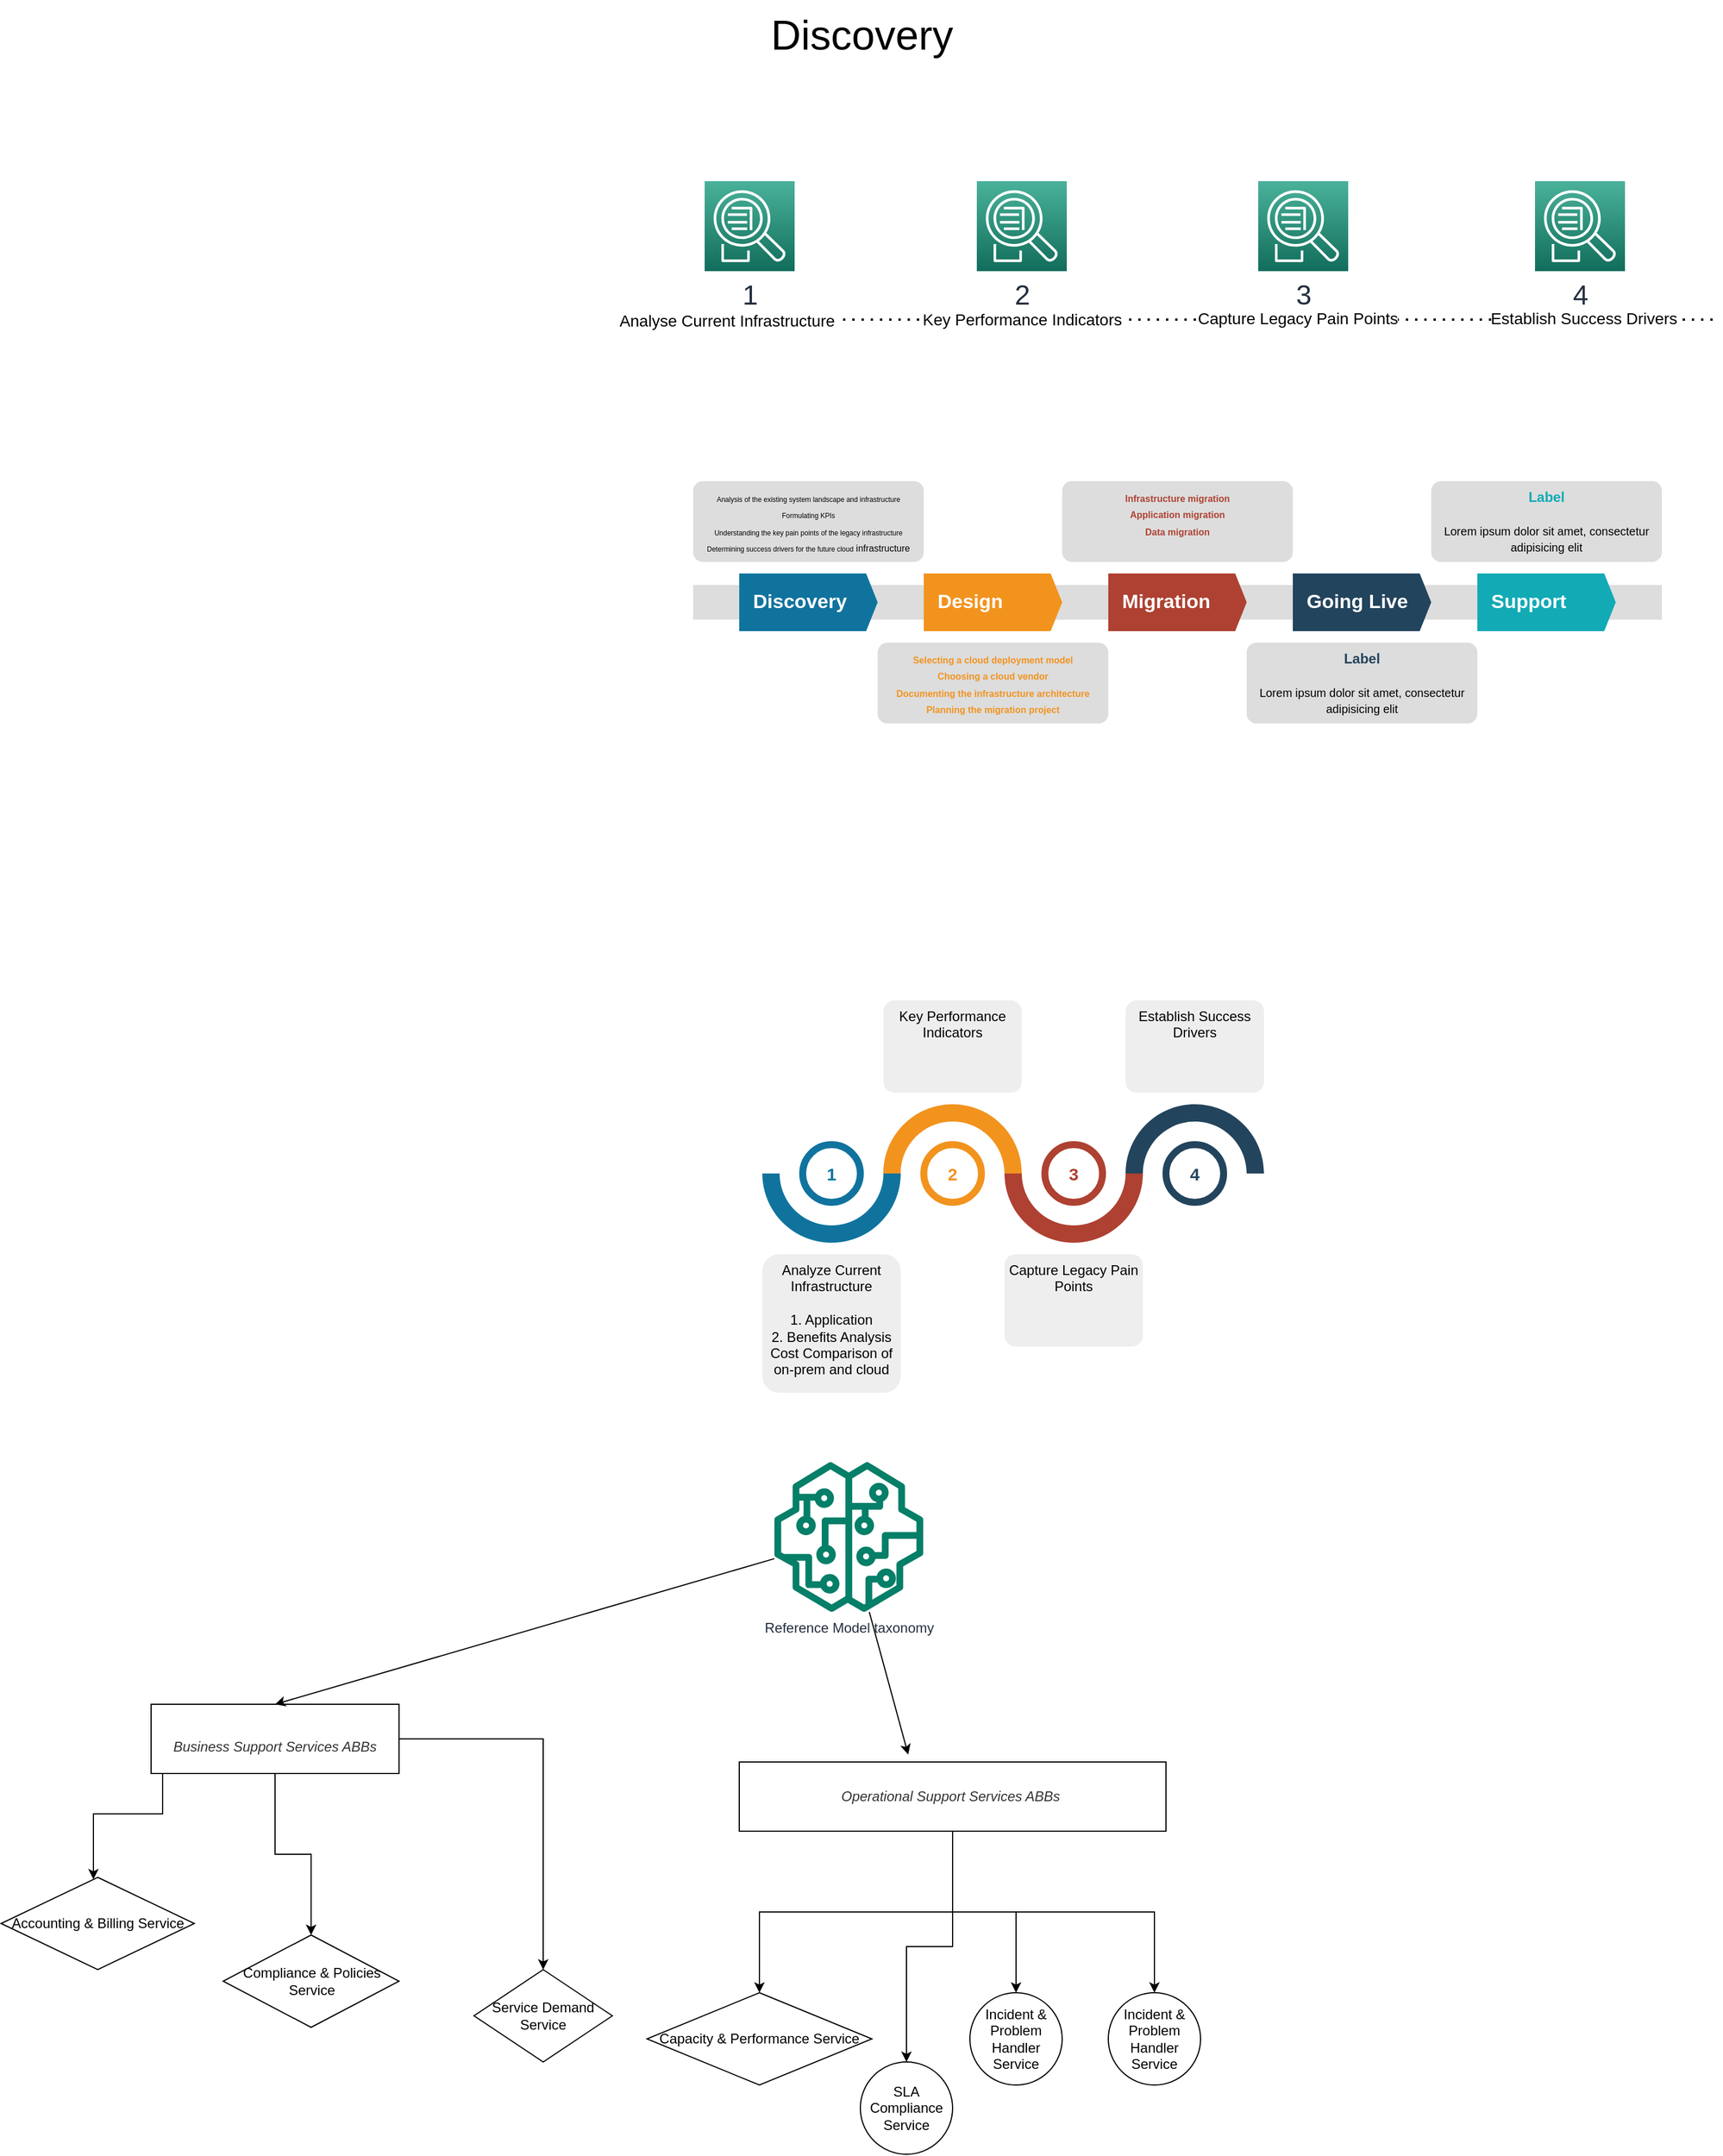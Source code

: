 <mxfile version="21.4.0" type="github">
  <diagram name="Page-1" id="08llDU7-NNFUK5n5-dFt">
    <mxGraphModel dx="2143" dy="548" grid="1" gridSize="10" guides="1" tooltips="1" connect="1" arrows="1" fold="1" page="1" pageScale="1" pageWidth="850" pageHeight="1100" math="0" shadow="0">
      <root>
        <mxCell id="0" />
        <mxCell id="1" parent="0" />
        <mxCell id="CVsHEPzQVZDRSIb1Mj-s-2" value="&lt;font style=&quot;font-size: 24px;&quot;&gt;1&lt;/font&gt;" style="sketch=0;points=[[0,0,0],[0.25,0,0],[0.5,0,0],[0.75,0,0],[1,0,0],[0,1,0],[0.25,1,0],[0.5,1,0],[0.75,1,0],[1,1,0],[0,0.25,0],[0,0.5,0],[0,0.75,0],[1,0.25,0],[1,0.5,0],[1,0.75,0]];outlineConnect=0;fontColor=#232F3E;gradientColor=#4AB29A;gradientDirection=north;fillColor=#116D5B;strokeColor=#ffffff;dashed=0;verticalLabelPosition=bottom;verticalAlign=top;align=center;html=1;fontSize=12;fontStyle=0;aspect=fixed;shape=mxgraph.aws4.resourceIcon;resIcon=mxgraph.aws4.application_discovery_service;" parent="1" vertex="1">
          <mxGeometry x="-40" y="160" width="78" height="78" as="geometry" />
        </mxCell>
        <mxCell id="CVsHEPzQVZDRSIb1Mj-s-3" value="&lt;font style=&quot;font-size: 24px;&quot;&gt;2&lt;/font&gt;" style="sketch=0;points=[[0,0,0],[0.25,0,0],[0.5,0,0],[0.75,0,0],[1,0,0],[0,1,0],[0.25,1,0],[0.5,1,0],[0.75,1,0],[1,1,0],[0,0.25,0],[0,0.5,0],[0,0.75,0],[1,0.25,0],[1,0.5,0],[1,0.75,0]];outlineConnect=0;fontColor=#232F3E;gradientColor=#4AB29A;gradientDirection=north;fillColor=#116D5B;strokeColor=#ffffff;dashed=0;verticalLabelPosition=bottom;verticalAlign=top;align=center;html=1;fontSize=12;fontStyle=0;aspect=fixed;shape=mxgraph.aws4.resourceIcon;resIcon=mxgraph.aws4.application_discovery_service;" parent="1" vertex="1">
          <mxGeometry x="196" y="160" width="78" height="78" as="geometry" />
        </mxCell>
        <mxCell id="CVsHEPzQVZDRSIb1Mj-s-4" value="&lt;font style=&quot;font-size: 24px;&quot;&gt;3&lt;/font&gt;" style="sketch=0;points=[[0,0,0],[0.25,0,0],[0.5,0,0],[0.75,0,0],[1,0,0],[0,1,0],[0.25,1,0],[0.5,1,0],[0.75,1,0],[1,1,0],[0,0.25,0],[0,0.5,0],[0,0.75,0],[1,0.25,0],[1,0.5,0],[1,0.75,0]];outlineConnect=0;fontColor=#232F3E;gradientColor=#4AB29A;gradientDirection=north;fillColor=#116D5B;strokeColor=#ffffff;dashed=0;verticalLabelPosition=bottom;verticalAlign=top;align=center;html=1;fontSize=12;fontStyle=0;aspect=fixed;shape=mxgraph.aws4.resourceIcon;resIcon=mxgraph.aws4.application_discovery_service;" parent="1" vertex="1">
          <mxGeometry x="440" y="160" width="78" height="78" as="geometry" />
        </mxCell>
        <mxCell id="CVsHEPzQVZDRSIb1Mj-s-5" value="&lt;font style=&quot;font-size: 24px;&quot;&gt;4&lt;/font&gt;" style="sketch=0;points=[[0,0,0],[0.25,0,0],[0.5,0,0],[0.75,0,0],[1,0,0],[0,1,0],[0.25,1,0],[0.5,1,0],[0.75,1,0],[1,1,0],[0,0.25,0],[0,0.5,0],[0,0.75,0],[1,0.25,0],[1,0.5,0],[1,0.75,0]];outlineConnect=0;fontColor=#232F3E;gradientColor=#4AB29A;gradientDirection=north;fillColor=#116D5B;strokeColor=#ffffff;dashed=0;verticalLabelPosition=bottom;verticalAlign=top;align=center;html=1;fontSize=12;fontStyle=0;aspect=fixed;shape=mxgraph.aws4.resourceIcon;resIcon=mxgraph.aws4.application_discovery_service;" parent="1" vertex="1">
          <mxGeometry x="680" y="160" width="78" height="78" as="geometry" />
        </mxCell>
        <mxCell id="CVsHEPzQVZDRSIb1Mj-s-17" value="&lt;font style=&quot;font-size: 36px;&quot;&gt;Discovery&amp;nbsp;&lt;/font&gt;" style="text;html=1;align=center;verticalAlign=middle;resizable=0;points=[];autosize=1;strokeColor=none;fillColor=none;" parent="1" vertex="1">
          <mxGeometry x="6" y="3" width="190" height="60" as="geometry" />
        </mxCell>
        <mxCell id="CVsHEPzQVZDRSIb1Mj-s-18" value="" style="endArrow=none;dashed=1;html=1;dashPattern=1 3;strokeWidth=2;rounded=0;" parent="1" edge="1">
          <mxGeometry width="50" height="50" relative="1" as="geometry">
            <mxPoint x="-80" y="280" as="sourcePoint" />
            <mxPoint x="840" y="280" as="targetPoint" />
          </mxGeometry>
        </mxCell>
        <mxCell id="CVsHEPzQVZDRSIb1Mj-s-19" value="&lt;font style=&quot;font-size: 14px;&quot;&gt;Analyse Current Infrastructure&amp;nbsp;&lt;/font&gt;" style="edgeLabel;html=1;align=center;verticalAlign=middle;resizable=0;points=[];" parent="CVsHEPzQVZDRSIb1Mj-s-18" vertex="1" connectable="0">
          <mxGeometry x="-0.869" y="-1" relative="1" as="geometry">
            <mxPoint as="offset" />
          </mxGeometry>
        </mxCell>
        <mxCell id="CVsHEPzQVZDRSIb1Mj-s-20" value="&lt;font style=&quot;font-size: 14px;&quot;&gt;Key Performance Indicators&lt;/font&gt;" style="edgeLabel;html=1;align=center;verticalAlign=middle;resizable=0;points=[];" parent="CVsHEPzQVZDRSIb1Mj-s-18" vertex="1" connectable="0">
          <mxGeometry x="-0.35" y="3" relative="1" as="geometry">
            <mxPoint x="16" y="3" as="offset" />
          </mxGeometry>
        </mxCell>
        <mxCell id="CVsHEPzQVZDRSIb1Mj-s-22" value="&lt;font style=&quot;font-size: 14px;&quot;&gt;Capture Legacy Pain Points&lt;/font&gt;" style="edgeLabel;html=1;align=center;verticalAlign=middle;resizable=0;points=[];" parent="CVsHEPzQVZDRSIb1Mj-s-18" vertex="1" connectable="0">
          <mxGeometry x="0.204" y="1" relative="1" as="geometry">
            <mxPoint as="offset" />
          </mxGeometry>
        </mxCell>
        <mxCell id="CVsHEPzQVZDRSIb1Mj-s-23" value="&lt;font style=&quot;font-size: 14px;&quot;&gt;Establish Success Drivers&lt;/font&gt;" style="edgeLabel;html=1;align=center;verticalAlign=middle;resizable=0;points=[];" parent="CVsHEPzQVZDRSIb1Mj-s-18" vertex="1" connectable="0">
          <mxGeometry x="0.743" y="1" relative="1" as="geometry">
            <mxPoint as="offset" />
          </mxGeometry>
        </mxCell>
        <mxCell id="CVsHEPzQVZDRSIb1Mj-s-41" value="" style="verticalLabelPosition=bottom;verticalAlign=top;html=1;shape=mxgraph.basic.partConcEllipse;startAngle=0.25;endAngle=0.75;arcWidth=0.25;fillColor=#10739E;strokeColor=none;" parent="1" vertex="1">
          <mxGeometry x="10" y="960" width="120" height="120" as="geometry" />
        </mxCell>
        <mxCell id="CVsHEPzQVZDRSIb1Mj-s-42" value="" style="verticalLabelPosition=bottom;verticalAlign=top;html=1;shape=mxgraph.basic.partConcEllipse;startAngle=0.75;endAngle=0.25;arcWidth=0.25;fillColor=#F2931E;strokeColor=none;" parent="1" vertex="1">
          <mxGeometry x="115" y="960" width="120" height="120" as="geometry" />
        </mxCell>
        <mxCell id="CVsHEPzQVZDRSIb1Mj-s-43" value="" style="verticalLabelPosition=bottom;verticalAlign=top;html=1;shape=mxgraph.basic.partConcEllipse;startAngle=0.25;endAngle=0.75;arcWidth=0.25;fillColor=#AE4132;strokeColor=none;" parent="1" vertex="1">
          <mxGeometry x="220" y="960" width="120" height="120" as="geometry" />
        </mxCell>
        <mxCell id="CVsHEPzQVZDRSIb1Mj-s-44" value="" style="verticalLabelPosition=bottom;verticalAlign=top;html=1;shape=mxgraph.basic.partConcEllipse;startAngle=0.75;endAngle=0.25;arcWidth=0.25;fillColor=#23445D;strokeColor=none;" parent="1" vertex="1">
          <mxGeometry x="325" y="960" width="120" height="120" as="geometry" />
        </mxCell>
        <mxCell id="CVsHEPzQVZDRSIb1Mj-s-46" value="1" style="shape=ellipse;strokeWidth=6;strokeColor=#10739E;fontSize=15;html=1;whiteSpace=wrap;fontStyle=1;fontColor=#10739E;" parent="1" vertex="1">
          <mxGeometry x="45" y="995" width="50" height="50" as="geometry" />
        </mxCell>
        <mxCell id="CVsHEPzQVZDRSIb1Mj-s-47" value="2" style="shape=ellipse;strokeWidth=6;strokeColor=#F2931E;fontSize=15;html=1;whiteSpace=wrap;fontStyle=1;fontColor=#F2931E;" parent="1" vertex="1">
          <mxGeometry x="150" y="995" width="50" height="50" as="geometry" />
        </mxCell>
        <mxCell id="CVsHEPzQVZDRSIb1Mj-s-48" value="3" style="shape=ellipse;strokeWidth=6;strokeColor=#AE4132;fontSize=15;html=1;whiteSpace=wrap;fontStyle=1;fontColor=#AE4132;" parent="1" vertex="1">
          <mxGeometry x="255" y="995" width="50" height="50" as="geometry" />
        </mxCell>
        <mxCell id="CVsHEPzQVZDRSIb1Mj-s-49" value="4" style="shape=ellipse;strokeWidth=6;strokeColor=#23445D;fontSize=15;html=1;whiteSpace=wrap;fontStyle=1;fontColor=#23445D;" parent="1" vertex="1">
          <mxGeometry x="360" y="995" width="50" height="50" as="geometry" />
        </mxCell>
        <mxCell id="CVsHEPzQVZDRSIb1Mj-s-51" value="Analyze Current Infrastructure&lt;br&gt;&lt;br&gt;1. Application&lt;br&gt;2. Benefits Analysis&lt;br&gt;Cost Comparison of on-prem and cloud&lt;br&gt;" style="rounded=1;strokeColor=none;fillColor=#EEEEEE;align=center;arcSize=12;verticalAlign=top;whiteSpace=wrap;html=1;fontSize=12;" parent="1" vertex="1">
          <mxGeometry x="10" y="1090" width="120" height="120" as="geometry" />
        </mxCell>
        <mxCell id="CVsHEPzQVZDRSIb1Mj-s-52" value="Key Performance Indicators" style="rounded=1;strokeColor=none;fillColor=#EEEEEE;align=center;arcSize=12;verticalAlign=top;whiteSpace=wrap;html=1;fontSize=12;" parent="1" vertex="1">
          <mxGeometry x="115" y="870" width="120" height="80" as="geometry" />
        </mxCell>
        <mxCell id="CVsHEPzQVZDRSIb1Mj-s-53" value="Capture Legacy Pain Points" style="rounded=1;strokeColor=none;fillColor=#EEEEEE;align=center;arcSize=12;verticalAlign=top;whiteSpace=wrap;html=1;fontSize=12;" parent="1" vertex="1">
          <mxGeometry x="220" y="1090" width="120" height="80" as="geometry" />
        </mxCell>
        <mxCell id="CVsHEPzQVZDRSIb1Mj-s-54" value="Establish Success Drivers" style="rounded=1;strokeColor=none;fillColor=#EEEEEE;align=center;arcSize=12;verticalAlign=top;whiteSpace=wrap;html=1;fontSize=12;" parent="1" vertex="1">
          <mxGeometry x="325" y="870" width="120" height="80" as="geometry" />
        </mxCell>
        <mxCell id="CVsHEPzQVZDRSIb1Mj-s-70" value="" style="fillColor=#dddddd;rounded=0;strokeColor=none;" parent="1" vertex="1">
          <mxGeometry x="-50" y="510" width="840" height="30" as="geometry" />
        </mxCell>
        <mxCell id="CVsHEPzQVZDRSIb1Mj-s-71" value="Discovery" style="shape=mxgraph.infographic.ribbonSimple;notch1=0;notch2=10;notch=0;html=1;fillColor=#10739E;strokeColor=none;shadow=0;fontSize=17;fontColor=#FFFFFF;align=left;spacingLeft=10;fontStyle=1;whiteSpace=wrap;" parent="1" vertex="1">
          <mxGeometry x="-10" y="500" width="120" height="50" as="geometry" />
        </mxCell>
        <mxCell id="CVsHEPzQVZDRSIb1Mj-s-72" value="Design&amp;nbsp;" style="shape=mxgraph.infographic.ribbonSimple;notch1=0;notch2=10;notch=0;html=1;fillColor=#F2931E;strokeColor=none;shadow=0;fontSize=17;fontColor=#FFFFFF;align=left;spacingLeft=10;fontStyle=1;whiteSpace=wrap;" parent="1" vertex="1">
          <mxGeometry x="150" y="500" width="120" height="50" as="geometry" />
        </mxCell>
        <mxCell id="CVsHEPzQVZDRSIb1Mj-s-73" value="Migration" style="shape=mxgraph.infographic.ribbonSimple;notch1=0;notch2=10;notch=0;html=1;fillColor=#AE4132;strokeColor=none;shadow=0;fontSize=17;fontColor=#FFFFFF;align=left;spacingLeft=10;fontStyle=1;whiteSpace=wrap;" parent="1" vertex="1">
          <mxGeometry x="310" y="500" width="120" height="50" as="geometry" />
        </mxCell>
        <mxCell id="CVsHEPzQVZDRSIb1Mj-s-74" value="Going Live&amp;nbsp;" style="shape=mxgraph.infographic.ribbonSimple;notch1=0;notch2=10;notch=0;html=1;fillColor=#23445D;strokeColor=none;shadow=0;fontSize=17;fontColor=#FFFFFF;align=left;spacingLeft=10;fontStyle=1;whiteSpace=wrap;" parent="1" vertex="1">
          <mxGeometry x="470" y="500" width="120" height="50" as="geometry" />
        </mxCell>
        <mxCell id="CVsHEPzQVZDRSIb1Mj-s-75" value="Support" style="shape=mxgraph.infographic.ribbonSimple;notch1=0;notch2=10;notch=0;html=1;fillColor=#12AAB5;strokeColor=none;shadow=0;fontSize=17;fontColor=#FFFFFF;align=left;spacingLeft=10;fontStyle=1;whiteSpace=wrap;" parent="1" vertex="1">
          <mxGeometry x="630" y="500" width="120" height="50" as="geometry" />
        </mxCell>
        <mxCell id="CVsHEPzQVZDRSIb1Mj-s-76" value="&lt;font style=&quot;&quot;&gt;&lt;font style=&quot;&quot;&gt;&lt;font style=&quot;font-size: 6px;&quot;&gt;&lt;font style=&quot;&quot;&gt;Analysis of the existing system landscape and infrastructure&lt;br&gt;Formulating KPIs&lt;br&gt;&lt;/font&gt;&lt;font style=&quot;&quot;&gt;Understanding the key pain points of the legacy infrastructure&lt;br&gt;&lt;/font&gt;&lt;/font&gt;&lt;font style=&quot;&quot;&gt;&lt;font style=&quot;font-size: 6px;&quot;&gt;Determining success drivers for the future cloud&lt;/font&gt;&lt;span style=&quot;font-size: 8px;&quot;&gt; infrastructure&lt;/span&gt;&lt;/font&gt;&lt;/font&gt;&lt;br&gt;&lt;/font&gt;" style="rounded=1;strokeColor=none;fillColor=#DDDDDD;align=center;arcSize=12;verticalAlign=top;whiteSpace=wrap;html=1;fontSize=12;" parent="1" vertex="1">
          <mxGeometry x="-50" y="420" width="200" height="70" as="geometry" />
        </mxCell>
        <mxCell id="CVsHEPzQVZDRSIb1Mj-s-77" value="&lt;div&gt;&lt;font style=&quot;font-size: 8px;&quot; color=&quot;#f2931e&quot;&gt;&lt;b style=&quot;&quot;&gt;Selecting a cloud deployment model&lt;/b&gt;&lt;/font&gt;&lt;/div&gt;&lt;div&gt;&lt;font style=&quot;font-size: 8px;&quot; color=&quot;#f2931e&quot;&gt;&lt;b&gt;Choosing a cloud vendor&lt;/b&gt;&lt;/font&gt;&lt;/div&gt;&lt;div&gt;&lt;font style=&quot;font-size: 8px;&quot; color=&quot;#f2931e&quot;&gt;&lt;b&gt;Documenting the infrastructure architecture&lt;/b&gt;&lt;/font&gt;&lt;/div&gt;&lt;div&gt;&lt;font style=&quot;font-size: 8px;&quot; color=&quot;#f2931e&quot;&gt;&lt;b style=&quot;&quot;&gt;Planning the migration project&lt;/b&gt;&lt;/font&gt;&lt;/div&gt;" style="rounded=1;strokeColor=none;fillColor=#DDDDDD;align=center;arcSize=12;verticalAlign=top;whiteSpace=wrap;html=1;fontSize=12;" parent="1" vertex="1">
          <mxGeometry x="110" y="560" width="200" height="70" as="geometry" />
        </mxCell>
        <mxCell id="CVsHEPzQVZDRSIb1Mj-s-78" value="&lt;div&gt;&lt;font style=&quot;font-size: 8px;&quot; color=&quot;#ae4132&quot;&gt;&lt;b&gt;Infrastructure migration&lt;/b&gt;&lt;/font&gt;&lt;/div&gt;&lt;div&gt;&lt;font style=&quot;font-size: 8px;&quot; color=&quot;#ae4132&quot;&gt;&lt;b&gt;Application migration&lt;/b&gt;&lt;/font&gt;&lt;/div&gt;&lt;div&gt;&lt;font style=&quot;font-size: 8px;&quot; color=&quot;#ae4132&quot;&gt;&lt;b&gt;Data migration&lt;/b&gt;&lt;/font&gt;&lt;/div&gt;" style="rounded=1;strokeColor=none;fillColor=#DDDDDD;align=center;arcSize=12;verticalAlign=top;whiteSpace=wrap;html=1;fontSize=12;" parent="1" vertex="1">
          <mxGeometry x="270" y="420" width="200" height="70" as="geometry" />
        </mxCell>
        <mxCell id="CVsHEPzQVZDRSIb1Mj-s-79" value="&lt;font style=&quot;font-size: 10px&quot;&gt;&lt;font style=&quot;font-size: 12px&quot; color=&quot;#23445D&quot;&gt;&lt;b&gt;Label&lt;/b&gt;&lt;/font&gt;&lt;br&gt;&lt;br&gt;&lt;font size=&quot;1&quot;&gt;Lorem ipsum dolor sit amet, consectetur adipisicing elit&lt;/font&gt;&lt;/font&gt;" style="rounded=1;strokeColor=none;fillColor=#DDDDDD;align=center;arcSize=12;verticalAlign=top;whiteSpace=wrap;html=1;fontSize=12;" parent="1" vertex="1">
          <mxGeometry x="430" y="560" width="200" height="70" as="geometry" />
        </mxCell>
        <mxCell id="CVsHEPzQVZDRSIb1Mj-s-80" value="&lt;font style=&quot;font-size: 10px&quot;&gt;&lt;font style=&quot;font-size: 12px&quot; color=&quot;#12AAB5&quot;&gt;&lt;b&gt;Label&lt;/b&gt;&lt;/font&gt;&lt;br&gt;&lt;br&gt;&lt;font size=&quot;1&quot;&gt;Lorem ipsum dolor sit amet, consectetur adipisicing elit&lt;/font&gt;&lt;/font&gt;" style="rounded=1;strokeColor=none;fillColor=#DDDDDD;align=center;arcSize=12;verticalAlign=top;whiteSpace=wrap;html=1;fontSize=12;" parent="1" vertex="1">
          <mxGeometry x="590" y="420" width="200" height="70" as="geometry" />
        </mxCell>
        <mxCell id="XOvnmMCUKctlg9-TF3V9-4" value="" style="edgeStyle=orthogonalEdgeStyle;rounded=0;orthogonalLoop=1;jettySize=auto;html=1;" edge="1" parent="1" source="XOvnmMCUKctlg9-TF3V9-1" target="XOvnmMCUKctlg9-TF3V9-3">
          <mxGeometry relative="1" as="geometry">
            <Array as="points">
              <mxPoint x="-510" y="1575" />
              <mxPoint x="-570" y="1575" />
            </Array>
          </mxGeometry>
        </mxCell>
        <mxCell id="XOvnmMCUKctlg9-TF3V9-7" value="" style="edgeStyle=orthogonalEdgeStyle;rounded=0;orthogonalLoop=1;jettySize=auto;html=1;" edge="1" parent="1" source="XOvnmMCUKctlg9-TF3V9-1" target="XOvnmMCUKctlg9-TF3V9-6">
          <mxGeometry relative="1" as="geometry" />
        </mxCell>
        <mxCell id="XOvnmMCUKctlg9-TF3V9-9" value="" style="edgeStyle=orthogonalEdgeStyle;rounded=0;orthogonalLoop=1;jettySize=auto;html=1;" edge="1" parent="1" source="XOvnmMCUKctlg9-TF3V9-1" target="XOvnmMCUKctlg9-TF3V9-8">
          <mxGeometry relative="1" as="geometry" />
        </mxCell>
        <mxCell id="XOvnmMCUKctlg9-TF3V9-1" value="&lt;h2 style=&quot;font-size: 18px; margin: 0px; padding-top: 10px; padding-bottom: 0px; font-weight: normal; line-height: 18px; color: rgb(0, 160, 100); font-family: Arial, Helvetica, sans-serif; text-align: left; background-color: rgb(255, 255, 255);&quot;&gt;&lt;i style=&quot;color: rgb(51, 51, 51); font-size: 12px; text-align: center;&quot;&gt;Business Support Services ABBs&lt;/i&gt;&lt;br&gt;&lt;/h2&gt;" style="rounded=0;whiteSpace=wrap;html=1;" vertex="1" parent="1">
          <mxGeometry x="-520" y="1480" width="215" height="60" as="geometry" />
        </mxCell>
        <mxCell id="XOvnmMCUKctlg9-TF3V9-2" value="Reference Model taxonomy" style="sketch=0;outlineConnect=0;fontColor=#232F3E;gradientColor=none;fillColor=#067F68;strokeColor=none;dashed=0;verticalLabelPosition=bottom;verticalAlign=top;align=center;html=1;fontSize=12;fontStyle=0;aspect=fixed;pointerEvents=1;shape=mxgraph.aws4.sagemaker_model;" vertex="1" parent="1">
          <mxGeometry x="20" y="1270" width="130" height="130" as="geometry" />
        </mxCell>
        <mxCell id="XOvnmMCUKctlg9-TF3V9-3" value="Accounting &amp;amp; Billing Service" style="rhombus;whiteSpace=wrap;html=1;rounded=0;" vertex="1" parent="1">
          <mxGeometry x="-650" y="1630" width="167.5" height="80" as="geometry" />
        </mxCell>
        <mxCell id="XOvnmMCUKctlg9-TF3V9-6" value="Compliance &amp;amp; Policies Service" style="rhombus;whiteSpace=wrap;html=1;rounded=0;" vertex="1" parent="1">
          <mxGeometry x="-457.5" y="1680" width="152.5" height="80" as="geometry" />
        </mxCell>
        <mxCell id="XOvnmMCUKctlg9-TF3V9-8" value="Service Demand Service" style="rhombus;whiteSpace=wrap;html=1;rounded=0;" vertex="1" parent="1">
          <mxGeometry x="-240" y="1710" width="120" height="80" as="geometry" />
        </mxCell>
        <mxCell id="XOvnmMCUKctlg9-TF3V9-16" value="" style="edgeStyle=orthogonalEdgeStyle;rounded=0;orthogonalLoop=1;jettySize=auto;html=1;" edge="1" parent="1" source="XOvnmMCUKctlg9-TF3V9-11" target="XOvnmMCUKctlg9-TF3V9-15">
          <mxGeometry relative="1" as="geometry" />
        </mxCell>
        <mxCell id="XOvnmMCUKctlg9-TF3V9-19" value="" style="edgeStyle=orthogonalEdgeStyle;rounded=0;orthogonalLoop=1;jettySize=auto;html=1;" edge="1" parent="1" source="XOvnmMCUKctlg9-TF3V9-11" target="XOvnmMCUKctlg9-TF3V9-18">
          <mxGeometry relative="1" as="geometry" />
        </mxCell>
        <mxCell id="XOvnmMCUKctlg9-TF3V9-21" value="" style="edgeStyle=orthogonalEdgeStyle;rounded=0;orthogonalLoop=1;jettySize=auto;html=1;" edge="1" parent="1" source="XOvnmMCUKctlg9-TF3V9-11" target="XOvnmMCUKctlg9-TF3V9-20">
          <mxGeometry relative="1" as="geometry" />
        </mxCell>
        <mxCell id="XOvnmMCUKctlg9-TF3V9-23" value="" style="edgeStyle=orthogonalEdgeStyle;rounded=0;orthogonalLoop=1;jettySize=auto;html=1;" edge="1" parent="1" source="XOvnmMCUKctlg9-TF3V9-11" target="XOvnmMCUKctlg9-TF3V9-22">
          <mxGeometry relative="1" as="geometry" />
        </mxCell>
        <mxCell id="XOvnmMCUKctlg9-TF3V9-11" value="&lt;i style=&quot;color: rgb(51, 51, 51); font-family: Arial, Helvetica, sans-serif; background-color: rgb(255, 255, 255);&quot;&gt;Operational Support Services ABBs&amp;nbsp;&lt;/i&gt;" style="rounded=0;whiteSpace=wrap;html=1;" vertex="1" parent="1">
          <mxGeometry x="-10" y="1530" width="370" height="60" as="geometry" />
        </mxCell>
        <mxCell id="XOvnmMCUKctlg9-TF3V9-13" value="" style="endArrow=classic;html=1;rounded=0;entryX=0.5;entryY=0;entryDx=0;entryDy=0;" edge="1" parent="1" source="XOvnmMCUKctlg9-TF3V9-2" target="XOvnmMCUKctlg9-TF3V9-1">
          <mxGeometry width="50" height="50" relative="1" as="geometry">
            <mxPoint y="1540" as="sourcePoint" />
            <mxPoint x="50" y="1490" as="targetPoint" />
          </mxGeometry>
        </mxCell>
        <mxCell id="XOvnmMCUKctlg9-TF3V9-14" value="" style="endArrow=classic;html=1;rounded=0;entryX=0.396;entryY=-0.106;entryDx=0;entryDy=0;entryPerimeter=0;" edge="1" parent="1" source="XOvnmMCUKctlg9-TF3V9-2" target="XOvnmMCUKctlg9-TF3V9-11">
          <mxGeometry width="50" height="50" relative="1" as="geometry">
            <mxPoint y="1540" as="sourcePoint" />
            <mxPoint x="50" y="1490" as="targetPoint" />
          </mxGeometry>
        </mxCell>
        <mxCell id="XOvnmMCUKctlg9-TF3V9-15" value="Capacity &amp;amp; Performance Service" style="rhombus;whiteSpace=wrap;html=1;rounded=0;" vertex="1" parent="1">
          <mxGeometry x="-90" y="1730" width="195" height="80" as="geometry" />
        </mxCell>
        <mxCell id="XOvnmMCUKctlg9-TF3V9-18" value="Incident &amp;amp; Problem Handler Service" style="ellipse;whiteSpace=wrap;html=1;rounded=0;" vertex="1" parent="1">
          <mxGeometry x="190" y="1730" width="80" height="80" as="geometry" />
        </mxCell>
        <mxCell id="XOvnmMCUKctlg9-TF3V9-20" value="Incident &amp;amp; Problem Handler Service" style="ellipse;whiteSpace=wrap;html=1;rounded=0;" vertex="1" parent="1">
          <mxGeometry x="310" y="1730" width="80" height="80" as="geometry" />
        </mxCell>
        <mxCell id="XOvnmMCUKctlg9-TF3V9-22" value="SLA Compliance Service" style="ellipse;whiteSpace=wrap;html=1;rounded=0;" vertex="1" parent="1">
          <mxGeometry x="95" y="1790" width="80" height="80" as="geometry" />
        </mxCell>
      </root>
    </mxGraphModel>
  </diagram>
</mxfile>

